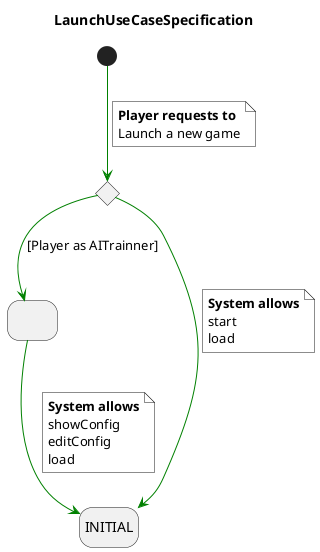 @startuml LaunchUseCaseSpecification
title LaunchUseCaseSpecification
skinparam NoteBackgroundColor white
hide empty description
state conditionLaunch <<choice>>
state asTrainner as " "

[*]-[#green]-> conditionLaunch
note on link #white
  <b>Player requests to
  Launch a new game
end note

conditionLaunch -[#green]-> INITIAL
note on link #white
  <b>System allows
  start
  load
end note

conditionLaunch -[#green]-> asTrainner : [Player as AITrainner]
asTrainner -[#green]-> INITIAL
note on link #white
  <b>System allows
  showConfig
  editConfig
  load
end note
@enduml